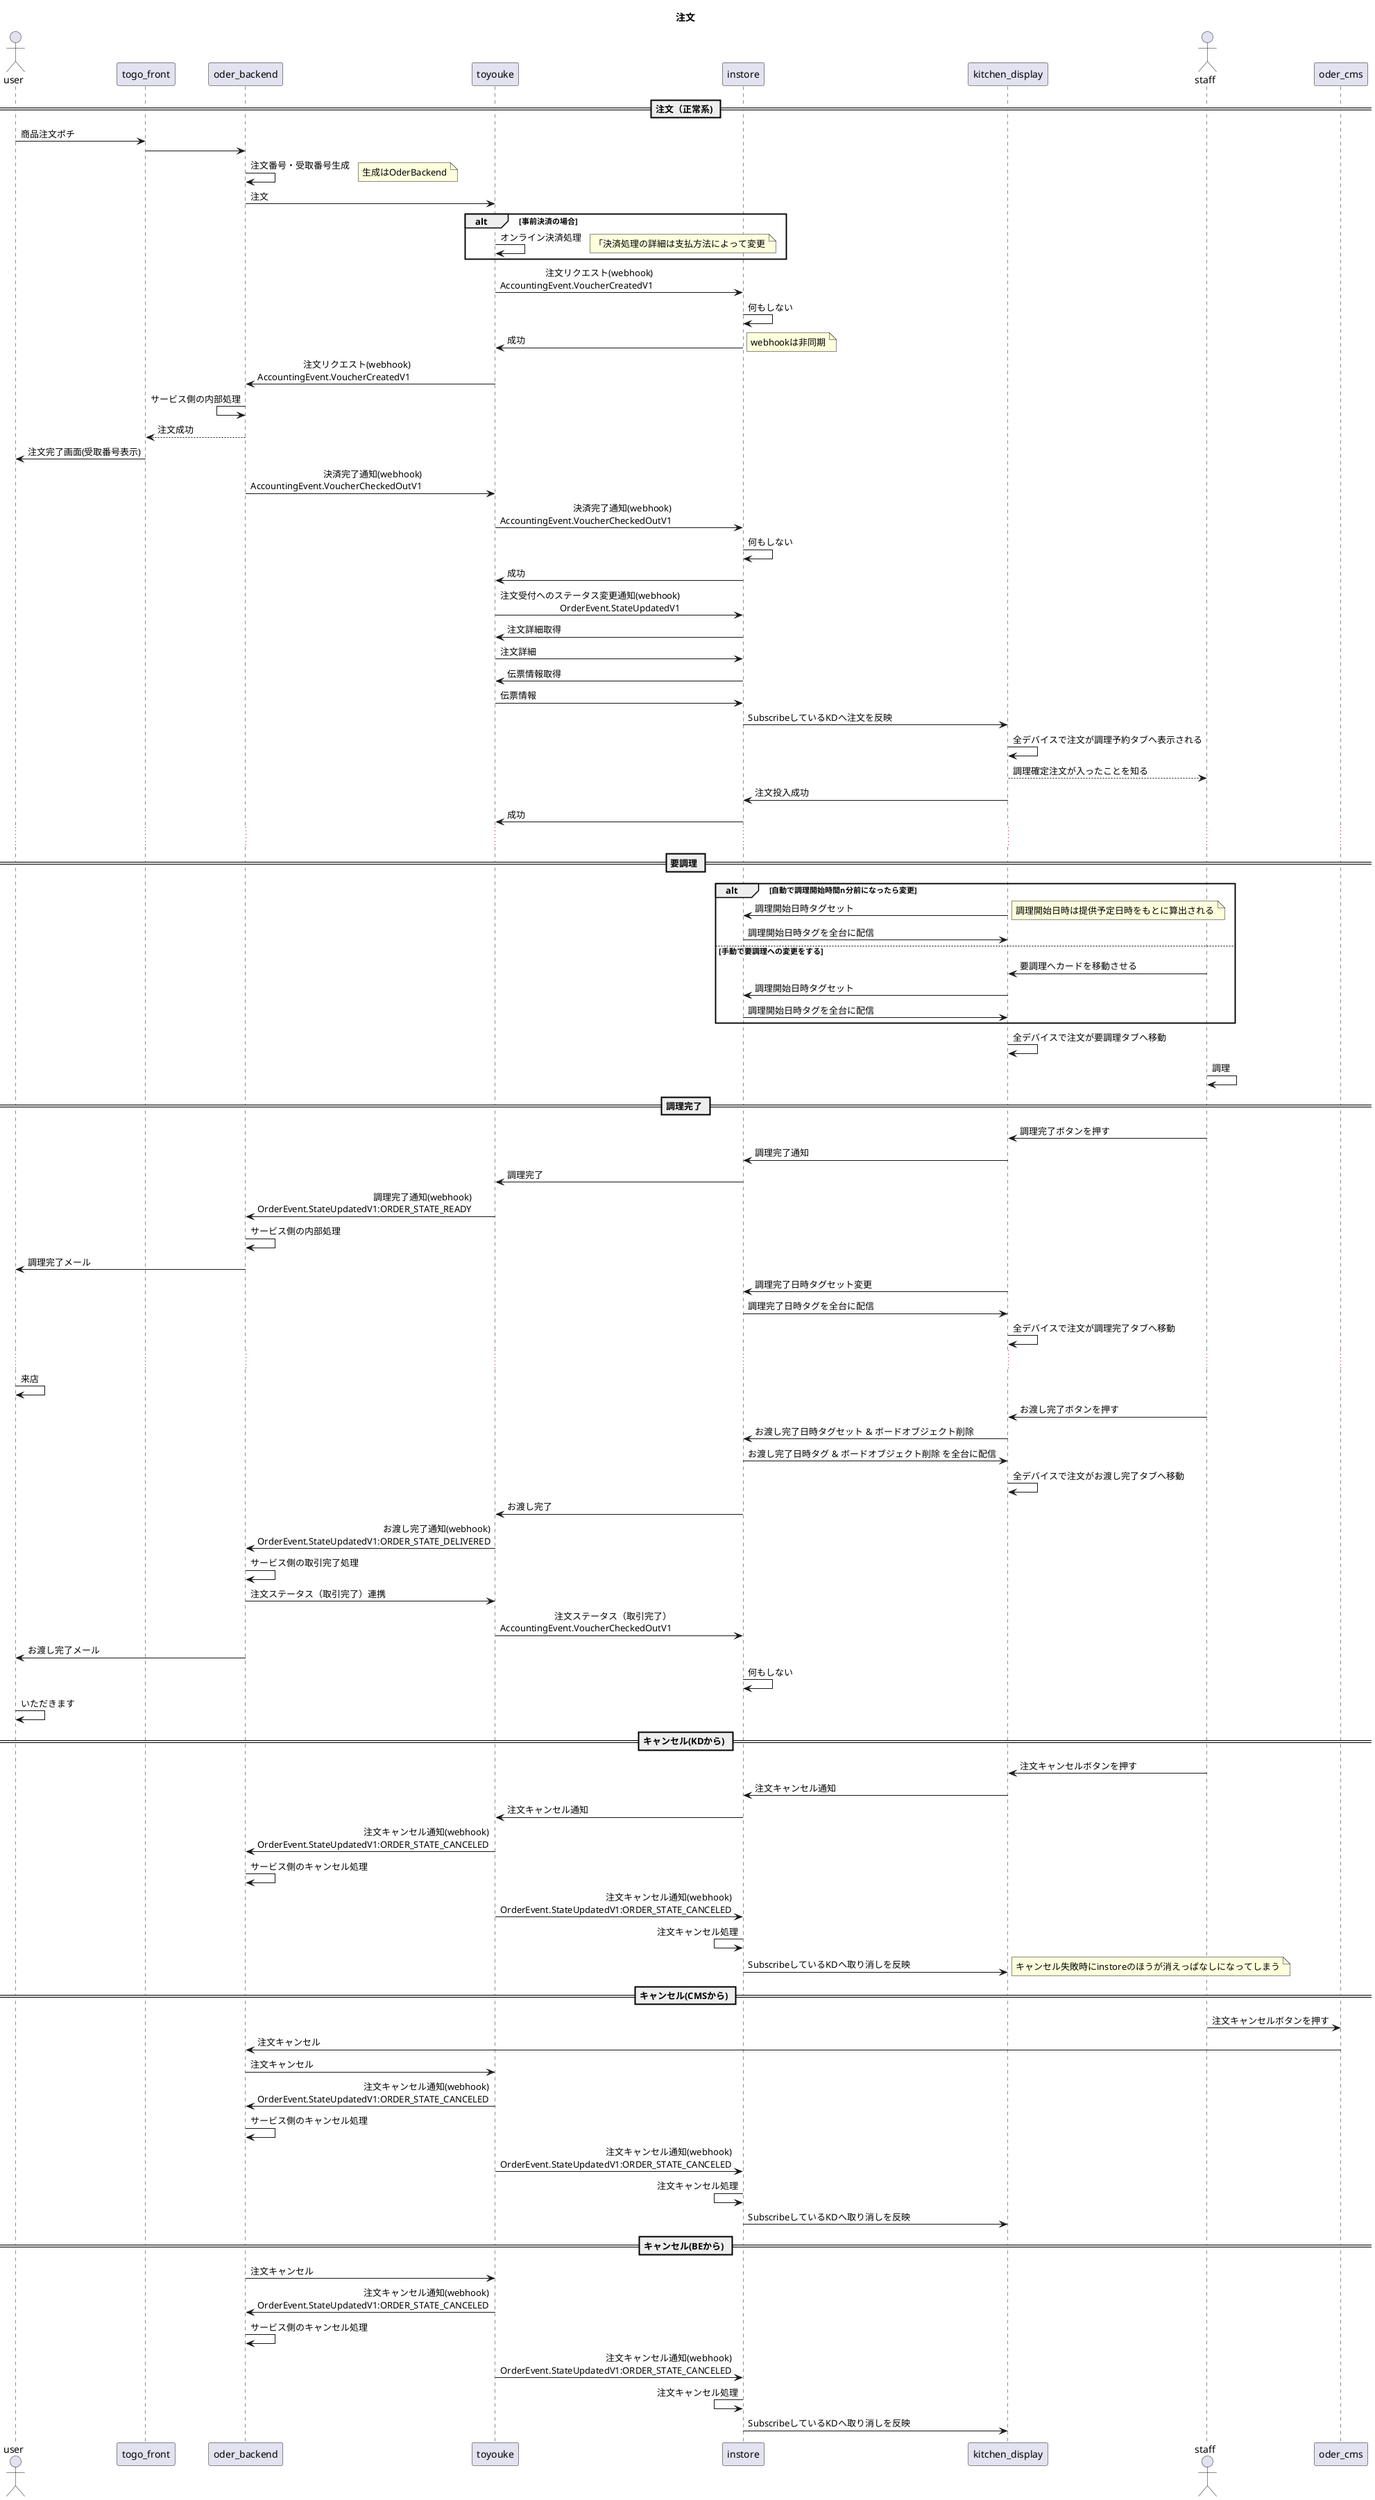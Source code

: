 @startuml
title 注文

actor user
participant togo_front as uf
participant oder_backend as be
participant toyouke
participant instore
participant kitchen_display as kd
actor staff

== 注文（正常系) ==
user -> uf: 商品注文ポチ
uf -> be:
be -> be: 注文番号・受取番号生成
note right: 生成はOderBackend
be -> toyouke: 注文
alt 事前決済の場合
    toyouke -> toyouke: オンライン決済処理
    note right: 「決済処理の詳細は支払方法によって変更
end

toyouke -> instore: 注文リクエスト(webhook)\rAccountingEvent.VoucherCreatedV1
instore -> instore: 何もしない
toyouke <- instore: 成功
note right: webhookは非同期
be <- toyouke: 注文リクエスト(webhook)\rAccountingEvent.VoucherCreatedV1
be <- be: サービス側の内部処理
uf <-- be: 注文成功
user <- uf: 注文完了画面(受取番号表示)

be -> toyouke: 決済完了通知(webhook)\rAccountingEvent.VoucherCheckedOutV1
toyouke -> instore: 決済完了通知(webhook)\rAccountingEvent.VoucherCheckedOutV1
instore -> instore: 何もしない
toyouke <- instore: 成功

toyouke -> instore: 注文受付へのステータス変更通知(webhook)\rOrderEvent.StateUpdatedV1
toyouke <- instore: 注文詳細取得
toyouke -> instore: 注文詳細
toyouke <- instore: 伝票情報取得
toyouke -> instore: 伝票情報
instore -> kd: SubscribeしているKDへ注文を反映
kd -> kd: 全デバイスで注文が調理予約タブへ表示される
kd --> staff: 調理確定注文が入ったことを知る
instore <- kd: 注文投入成功
toyouke <- instore: 成功

...


== 要調理 ==

alt 自動で調理開始時間n分前になったら変更
    instore <- kd: 調理開始日時タグセット
    note right
        調理開始日時は提供予定日時をもとに算出される
    end note
    instore -> kd: 調理開始日時タグを全台に配信
else 手動で要調理への変更をする
    kd <- staff: 要調理へカードを移動させる
    instore <- kd: 調理開始日時タグセット
    instore -> kd: 調理開始日時タグを全台に配信
end

kd -> kd: 全デバイスで注文が要調理タブへ移動
staff -> staff: 調理

== 調理完了 ==
kd <- staff: 調理完了ボタンを押す
instore <- kd: 調理完了通知
toyouke <- instore: 調理完了
toyouke -> be: 調理完了通知(webhook)\rOrderEvent.StateUpdatedV1:ORDER_STATE_READY
be -> be: サービス側の内部処理
user <- be: 調理完了メール

instore <- kd: 調理完了日時タグセット変更
instore -> kd: 調理完了日時タグを全台に配信
kd -> kd: 全デバイスで注文が調理完了タブへ移動

...
user -> user: 来店
kd <- staff: お渡し完了ボタンを押す
instore <- kd: お渡し完了日時タグセット & ボードオブジェクト削除
instore -> kd: お渡し完了日時タグ & ボードオブジェクト削除 を全台に配信
kd -> kd: 全デバイスで注文がお渡し完了タブへ移動
toyouke <- instore: お渡し完了
be <- toyouke: お渡し完了通知(webhook)\rOrderEvent.StateUpdatedV1:ORDER_STATE_DELIVERED
be -> be: サービス側の取引完了処理
be -> toyouke:  注文ステータス（取引完了）連携
toyouke -> instore: 注文ステータス（取引完了）\rAccountingEvent.VoucherCheckedOutV1
user <- be: お渡し完了メール
instore -> instore:  何もしない

user -> user: いただきます


== キャンセル(KDから) ==

kd <- staff: 注文キャンセルボタンを押す
instore <- kd: 注文キャンセル通知
toyouke <- instore: 注文キャンセル通知
be <- toyouke: 注文キャンセル通知(webhook)\rOrderEvent.StateUpdatedV1:ORDER_STATE_CANCELED
be -> be: サービス側のキャンセル処理
instore <- toyouke: 注文キャンセル通知(webhook)\rOrderEvent.StateUpdatedV1:ORDER_STATE_CANCELED
instore <- instore: 注文キャンセル処理
instore -> kd: SubscribeしているKDへ取り消しを反映
note right: キャンセル失敗時にinstoreのほうが消えっぱなしになってしまう

== キャンセル(CMSから) ==

oder_cms <- staff: 注文キャンセルボタンを押す
be <- oder_cms: 注文キャンセル
toyouke <- be: 注文キャンセル
be <- toyouke: 注文キャンセル通知(webhook)\rOrderEvent.StateUpdatedV1:ORDER_STATE_CANCELED
be -> be: サービス側のキャンセル処理
instore <- toyouke: 注文キャンセル通知(webhook)\rOrderEvent.StateUpdatedV1:ORDER_STATE_CANCELED
instore <- instore: 注文キャンセル処理
instore -> kd: SubscribeしているKDへ取り消しを反映

== キャンセル(BEから) ==

toyouke <- be: 注文キャンセル
be <- toyouke: 注文キャンセル通知(webhook)\rOrderEvent.StateUpdatedV1:ORDER_STATE_CANCELED
be -> be: サービス側のキャンセル処理
instore <- toyouke: 注文キャンセル通知(webhook)\rOrderEvent.StateUpdatedV1:ORDER_STATE_CANCELED
instore <- instore: 注文キャンセル処理
instore -> kd: SubscribeしているKDへ取り消しを反映

@enduml
